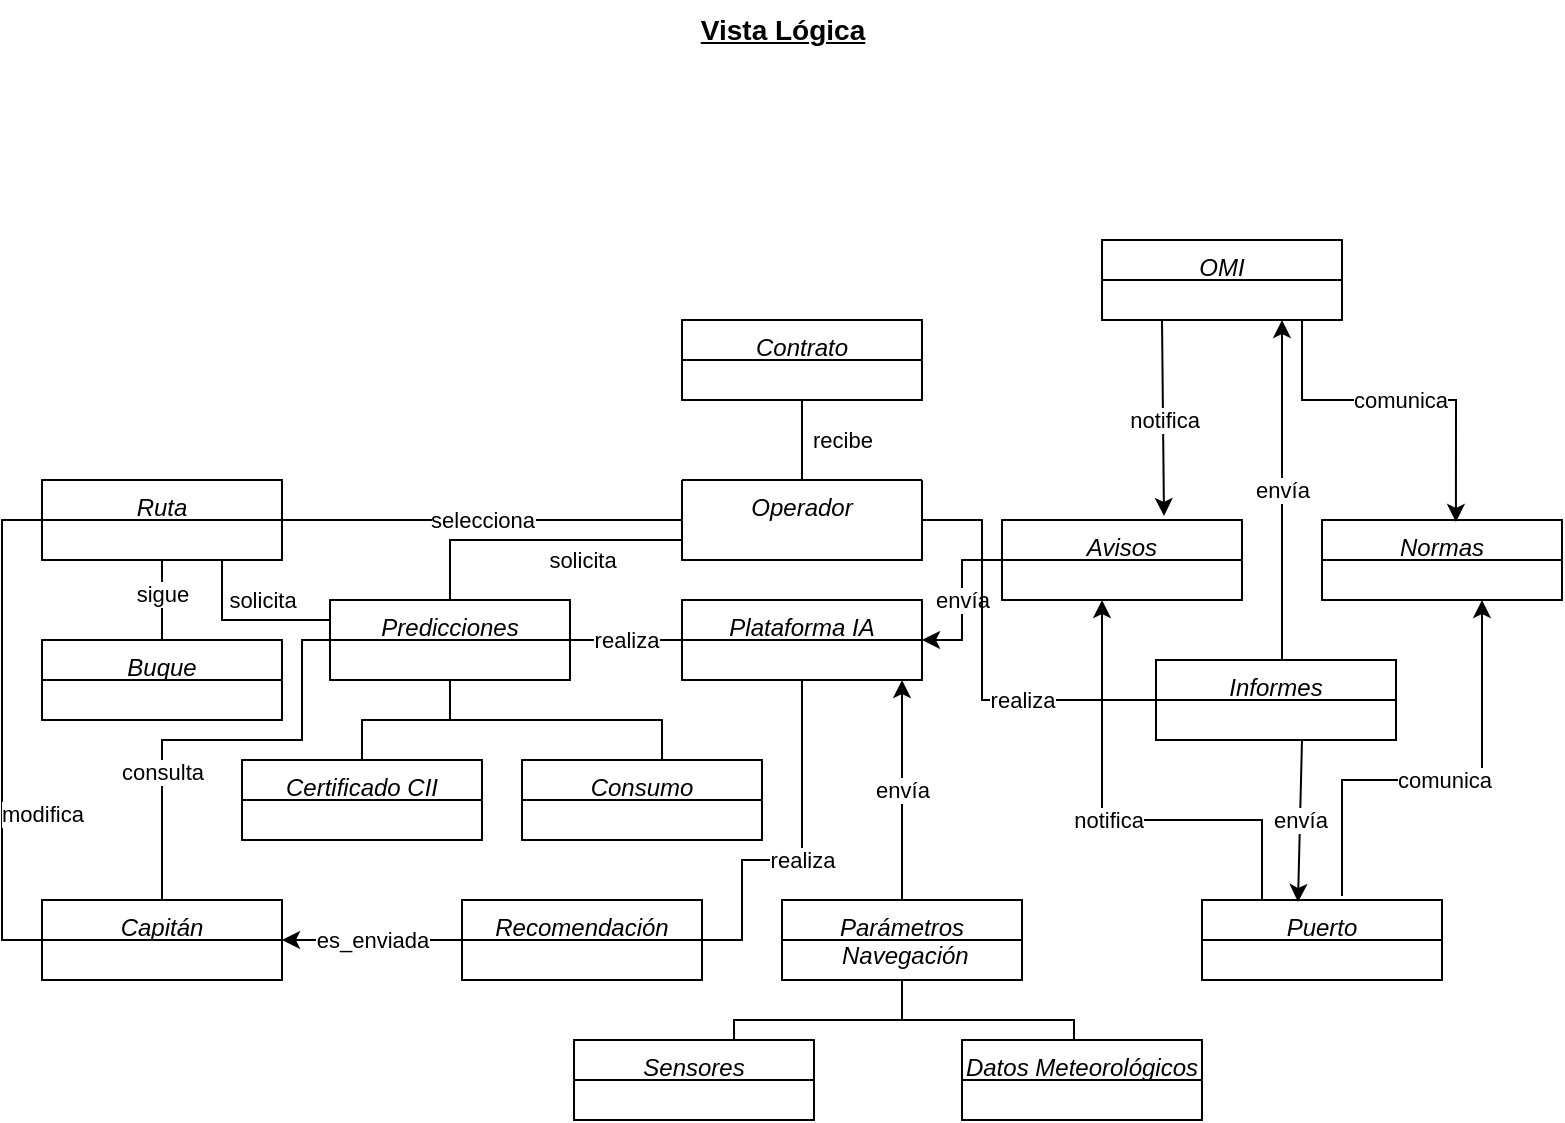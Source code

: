 <mxfile version="24.0.7" type="github">
  <diagram id="C5RBs43oDa-KdzZeNtuy" name="Page-1">
    <mxGraphModel dx="815" dy="374" grid="1" gridSize="10" guides="1" tooltips="1" connect="1" arrows="1" fold="1" page="1" pageScale="1" pageWidth="827" pageHeight="1169" math="0" shadow="0">
      <root>
        <mxCell id="WIyWlLk6GJQsqaUBKTNV-0" />
        <mxCell id="WIyWlLk6GJQsqaUBKTNV-1" parent="WIyWlLk6GJQsqaUBKTNV-0" />
        <mxCell id="k1JTzWz1iNWPsdnIn42j-59" value="&lt;font style=&quot;font-size: 14px;&quot;&gt;Vista Lógica&lt;/font&gt;" style="text;html=1;align=center;verticalAlign=middle;resizable=0;points=[];autosize=1;strokeColor=none;fillColor=none;fontStyle=5" vertex="1" parent="WIyWlLk6GJQsqaUBKTNV-1">
          <mxGeometry x="364" y="30" width="100" height="30" as="geometry" />
        </mxCell>
        <mxCell id="k1JTzWz1iNWPsdnIn42j-0" value="Contrato" style="swimlane;fontStyle=2;align=center;verticalAlign=top;childLayout=stackLayout;horizontal=1;startSize=20;horizontalStack=0;resizeParent=1;resizeLast=0;collapsible=1;marginBottom=0;rounded=0;shadow=0;strokeWidth=1;" vertex="1" parent="WIyWlLk6GJQsqaUBKTNV-1">
          <mxGeometry x="364" y="190" width="120" height="40" as="geometry">
            <mxRectangle x="230" y="140" width="160" height="26" as="alternateBounds" />
          </mxGeometry>
        </mxCell>
        <mxCell id="k1JTzWz1iNWPsdnIn42j-6" value="OMI" style="swimlane;fontStyle=2;align=center;verticalAlign=top;childLayout=stackLayout;horizontal=1;startSize=20;horizontalStack=0;resizeParent=1;resizeLast=0;collapsible=1;marginBottom=0;rounded=0;shadow=0;strokeWidth=1;" vertex="1" parent="WIyWlLk6GJQsqaUBKTNV-1">
          <mxGeometry x="574" y="150" width="120" height="40" as="geometry">
            <mxRectangle x="230" y="140" width="160" height="26" as="alternateBounds" />
          </mxGeometry>
        </mxCell>
        <mxCell id="zkfFHV4jXpPFQw0GAbJ--0" value="Capitán" style="swimlane;fontStyle=2;align=center;verticalAlign=top;childLayout=stackLayout;horizontal=1;startSize=20;horizontalStack=0;resizeParent=1;resizeLast=0;collapsible=1;marginBottom=0;rounded=0;shadow=0;strokeWidth=1;" parent="WIyWlLk6GJQsqaUBKTNV-1" vertex="1">
          <mxGeometry x="44" y="480" width="120" height="40" as="geometry">
            <mxRectangle x="230" y="140" width="160" height="26" as="alternateBounds" />
          </mxGeometry>
        </mxCell>
        <mxCell id="k1JTzWz1iNWPsdnIn42j-1" value="Buque" style="swimlane;fontStyle=2;align=center;verticalAlign=top;childLayout=stackLayout;horizontal=1;startSize=20;horizontalStack=0;resizeParent=1;resizeLast=0;collapsible=1;marginBottom=0;rounded=0;shadow=0;strokeWidth=1;" vertex="1" parent="WIyWlLk6GJQsqaUBKTNV-1">
          <mxGeometry x="44" y="350" width="120" height="40" as="geometry">
            <mxRectangle x="230" y="140" width="160" height="26" as="alternateBounds" />
          </mxGeometry>
        </mxCell>
        <mxCell id="k1JTzWz1iNWPsdnIn42j-2" value="Parámetros&#xa; Navegación" style="swimlane;fontStyle=2;align=center;verticalAlign=top;childLayout=stackLayout;horizontal=1;startSize=20;horizontalStack=0;resizeParent=1;resizeLast=0;collapsible=1;marginBottom=0;rounded=0;shadow=0;strokeWidth=1;" vertex="1" parent="WIyWlLk6GJQsqaUBKTNV-1">
          <mxGeometry x="414" y="480" width="120" height="40" as="geometry">
            <mxRectangle x="230" y="140" width="160" height="26" as="alternateBounds" />
          </mxGeometry>
        </mxCell>
        <mxCell id="k1JTzWz1iNWPsdnIn42j-3" value="Certificado CII" style="swimlane;fontStyle=2;align=center;verticalAlign=top;childLayout=stackLayout;horizontal=1;startSize=20;horizontalStack=0;resizeParent=1;resizeLast=0;collapsible=1;marginBottom=0;rounded=0;shadow=0;strokeWidth=1;" vertex="1" parent="WIyWlLk6GJQsqaUBKTNV-1">
          <mxGeometry x="144" y="410" width="120" height="40" as="geometry">
            <mxRectangle x="230" y="140" width="160" height="26" as="alternateBounds" />
          </mxGeometry>
        </mxCell>
        <mxCell id="k1JTzWz1iNWPsdnIn42j-4" value="Ruta" style="swimlane;fontStyle=2;align=center;verticalAlign=top;childLayout=stackLayout;horizontal=1;startSize=20;horizontalStack=0;resizeParent=1;resizeLast=0;collapsible=1;marginBottom=0;rounded=0;shadow=0;strokeWidth=1;" vertex="1" parent="WIyWlLk6GJQsqaUBKTNV-1">
          <mxGeometry x="44" y="270" width="120" height="40" as="geometry">
            <mxRectangle x="230" y="140" width="160" height="26" as="alternateBounds" />
          </mxGeometry>
        </mxCell>
        <mxCell id="k1JTzWz1iNWPsdnIn42j-5" value="Consumo" style="swimlane;fontStyle=2;align=center;verticalAlign=top;childLayout=stackLayout;horizontal=1;startSize=20;horizontalStack=0;resizeParent=1;resizeLast=0;collapsible=1;marginBottom=0;rounded=0;shadow=0;strokeWidth=1;" vertex="1" parent="WIyWlLk6GJQsqaUBKTNV-1">
          <mxGeometry x="284" y="410" width="120" height="40" as="geometry">
            <mxRectangle x="230" y="140" width="160" height="26" as="alternateBounds" />
          </mxGeometry>
        </mxCell>
        <mxCell id="k1JTzWz1iNWPsdnIn42j-7" value="Puerto" style="swimlane;fontStyle=2;align=center;verticalAlign=top;childLayout=stackLayout;horizontal=1;startSize=20;horizontalStack=0;resizeParent=1;resizeLast=0;collapsible=1;marginBottom=0;rounded=0;shadow=0;strokeWidth=1;" vertex="1" parent="WIyWlLk6GJQsqaUBKTNV-1">
          <mxGeometry x="624" y="480" width="120" height="40" as="geometry">
            <mxRectangle x="230" y="140" width="160" height="26" as="alternateBounds" />
          </mxGeometry>
        </mxCell>
        <mxCell id="k1JTzWz1iNWPsdnIn42j-8" value="Plataforma IA" style="swimlane;fontStyle=2;align=center;verticalAlign=top;childLayout=stackLayout;horizontal=1;startSize=20;horizontalStack=0;resizeParent=1;resizeLast=0;collapsible=1;marginBottom=0;rounded=0;shadow=0;strokeWidth=1;" vertex="1" parent="WIyWlLk6GJQsqaUBKTNV-1">
          <mxGeometry x="364" y="330" width="120" height="40" as="geometry">
            <mxRectangle x="230" y="140" width="160" height="26" as="alternateBounds" />
          </mxGeometry>
        </mxCell>
        <mxCell id="k1JTzWz1iNWPsdnIn42j-9" value="Normas" style="swimlane;fontStyle=2;align=center;verticalAlign=top;childLayout=stackLayout;horizontal=1;startSize=20;horizontalStack=0;resizeParent=1;resizeLast=0;collapsible=1;marginBottom=0;rounded=0;shadow=0;strokeWidth=1;" vertex="1" parent="WIyWlLk6GJQsqaUBKTNV-1">
          <mxGeometry x="684" y="290" width="120" height="40" as="geometry">
            <mxRectangle x="230" y="140" width="160" height="26" as="alternateBounds" />
          </mxGeometry>
        </mxCell>
        <mxCell id="k1JTzWz1iNWPsdnIn42j-10" value="Avisos" style="swimlane;fontStyle=2;align=center;verticalAlign=top;childLayout=stackLayout;horizontal=1;startSize=20;horizontalStack=0;resizeParent=1;resizeLast=0;collapsible=1;marginBottom=0;rounded=0;shadow=0;strokeWidth=1;" vertex="1" parent="WIyWlLk6GJQsqaUBKTNV-1">
          <mxGeometry x="524" y="290" width="120" height="40" as="geometry">
            <mxRectangle x="230" y="140" width="160" height="26" as="alternateBounds" />
          </mxGeometry>
        </mxCell>
        <mxCell id="k1JTzWz1iNWPsdnIn42j-12" value="Informes" style="swimlane;fontStyle=2;align=center;verticalAlign=top;childLayout=stackLayout;horizontal=1;startSize=20;horizontalStack=0;resizeParent=1;resizeLast=0;collapsible=1;marginBottom=0;rounded=0;shadow=0;strokeWidth=1;" vertex="1" parent="WIyWlLk6GJQsqaUBKTNV-1">
          <mxGeometry x="601" y="360" width="120" height="40" as="geometry">
            <mxRectangle x="230" y="140" width="160" height="26" as="alternateBounds" />
          </mxGeometry>
        </mxCell>
        <mxCell id="k1JTzWz1iNWPsdnIn42j-13" value="Operador" style="swimlane;fontStyle=2;align=center;verticalAlign=top;childLayout=stackLayout;horizontal=1;startSize=0;horizontalStack=0;resizeParent=1;resizeLast=0;collapsible=1;marginBottom=0;rounded=0;shadow=0;strokeWidth=1;" vertex="1" parent="WIyWlLk6GJQsqaUBKTNV-1">
          <mxGeometry x="364" y="270" width="120" height="40" as="geometry">
            <mxRectangle x="230" y="140" width="160" height="26" as="alternateBounds" />
          </mxGeometry>
        </mxCell>
        <mxCell id="k1JTzWz1iNWPsdnIn42j-18" value="recibe" style="endArrow=none;html=1;rounded=0;exitX=0.5;exitY=0;exitDx=0;exitDy=0;entryX=0.5;entryY=1;entryDx=0;entryDy=0;" edge="1" parent="WIyWlLk6GJQsqaUBKTNV-1" source="k1JTzWz1iNWPsdnIn42j-13" target="k1JTzWz1iNWPsdnIn42j-0">
          <mxGeometry y="-20" width="50" height="50" relative="1" as="geometry">
            <mxPoint x="404" y="400" as="sourcePoint" />
            <mxPoint x="404" y="240" as="targetPoint" />
            <Array as="points" />
            <mxPoint as="offset" />
          </mxGeometry>
        </mxCell>
        <mxCell id="k1JTzWz1iNWPsdnIn42j-19" value="selecciona" style="endArrow=none;html=1;rounded=0;exitX=0;exitY=0.5;exitDx=0;exitDy=0;entryX=1;entryY=0.5;entryDx=0;entryDy=0;" edge="1" parent="WIyWlLk6GJQsqaUBKTNV-1" source="k1JTzWz1iNWPsdnIn42j-13" target="k1JTzWz1iNWPsdnIn42j-4">
          <mxGeometry width="50" height="50" relative="1" as="geometry">
            <mxPoint x="404" y="280" as="sourcePoint" />
            <mxPoint x="404" y="240" as="targetPoint" />
            <Array as="points" />
          </mxGeometry>
        </mxCell>
        <mxCell id="k1JTzWz1iNWPsdnIn42j-20" value="" style="endArrow=none;html=1;rounded=0;entryX=0.5;entryY=1;entryDx=0;entryDy=0;" edge="1" parent="WIyWlLk6GJQsqaUBKTNV-1" source="k1JTzWz1iNWPsdnIn42j-1" target="k1JTzWz1iNWPsdnIn42j-4">
          <mxGeometry width="50" height="50" relative="1" as="geometry">
            <mxPoint x="404" y="400" as="sourcePoint" />
            <mxPoint x="454" y="350" as="targetPoint" />
          </mxGeometry>
        </mxCell>
        <mxCell id="k1JTzWz1iNWPsdnIn42j-21" value="sigue" style="edgeLabel;html=1;align=center;verticalAlign=middle;resizable=0;points=[];" vertex="1" connectable="0" parent="k1JTzWz1iNWPsdnIn42j-20">
          <mxGeometry x="0.15" relative="1" as="geometry">
            <mxPoint as="offset" />
          </mxGeometry>
        </mxCell>
        <mxCell id="k1JTzWz1iNWPsdnIn42j-24" value="" style="endArrow=none;html=1;rounded=0;entryX=0.75;entryY=1;entryDx=0;entryDy=0;exitX=0;exitY=0.25;exitDx=0;exitDy=0;" edge="1" parent="WIyWlLk6GJQsqaUBKTNV-1" source="k1JTzWz1iNWPsdnIn42j-26" target="k1JTzWz1iNWPsdnIn42j-4">
          <mxGeometry width="50" height="50" relative="1" as="geometry">
            <mxPoint x="188" y="350" as="sourcePoint" />
            <mxPoint x="134" y="320" as="targetPoint" />
            <Array as="points">
              <mxPoint x="134" y="340" />
            </Array>
          </mxGeometry>
        </mxCell>
        <mxCell id="k1JTzWz1iNWPsdnIn42j-25" value="solicita" style="edgeLabel;html=1;align=center;verticalAlign=middle;resizable=0;points=[];" vertex="1" connectable="0" parent="k1JTzWz1iNWPsdnIn42j-24">
          <mxGeometry x="0.15" relative="1" as="geometry">
            <mxPoint x="14" y="-10" as="offset" />
          </mxGeometry>
        </mxCell>
        <mxCell id="k1JTzWz1iNWPsdnIn42j-26" value="Predicciones" style="swimlane;fontStyle=2;align=center;verticalAlign=top;childLayout=stackLayout;horizontal=1;startSize=20;horizontalStack=0;resizeParent=1;resizeLast=0;collapsible=1;marginBottom=0;rounded=0;shadow=0;strokeWidth=1;" vertex="1" parent="WIyWlLk6GJQsqaUBKTNV-1">
          <mxGeometry x="188" y="330" width="120" height="40" as="geometry">
            <mxRectangle x="230" y="140" width="160" height="26" as="alternateBounds" />
          </mxGeometry>
        </mxCell>
        <mxCell id="k1JTzWz1iNWPsdnIn42j-28" value="" style="endArrow=none;html=1;rounded=0;exitX=0.5;exitY=0;exitDx=0;exitDy=0;entryX=0.5;entryY=1;entryDx=0;entryDy=0;" edge="1" parent="WIyWlLk6GJQsqaUBKTNV-1" source="k1JTzWz1iNWPsdnIn42j-3" target="k1JTzWz1iNWPsdnIn42j-26">
          <mxGeometry width="50" height="50" relative="1" as="geometry">
            <mxPoint x="404" y="400" as="sourcePoint" />
            <mxPoint x="454" y="350" as="targetPoint" />
            <Array as="points">
              <mxPoint x="204" y="390" />
              <mxPoint x="248" y="390" />
            </Array>
          </mxGeometry>
        </mxCell>
        <mxCell id="k1JTzWz1iNWPsdnIn42j-30" value="" style="endArrow=none;html=1;rounded=0;entryX=0.5;entryY=1;entryDx=0;entryDy=0;" edge="1" parent="WIyWlLk6GJQsqaUBKTNV-1" target="k1JTzWz1iNWPsdnIn42j-26">
          <mxGeometry width="50" height="50" relative="1" as="geometry">
            <mxPoint x="354" y="410" as="sourcePoint" />
            <mxPoint x="258" y="380" as="targetPoint" />
            <Array as="points">
              <mxPoint x="354" y="390" />
              <mxPoint x="248" y="390" />
            </Array>
          </mxGeometry>
        </mxCell>
        <mxCell id="k1JTzWz1iNWPsdnIn42j-34" value="realiza" style="endArrow=none;html=1;rounded=0;exitX=0;exitY=0.5;exitDx=0;exitDy=0;entryX=1;entryY=0.5;entryDx=0;entryDy=0;" edge="1" parent="WIyWlLk6GJQsqaUBKTNV-1" source="k1JTzWz1iNWPsdnIn42j-8" target="k1JTzWz1iNWPsdnIn42j-26">
          <mxGeometry width="50" height="50" relative="1" as="geometry">
            <mxPoint x="374" y="300" as="sourcePoint" />
            <mxPoint x="174" y="300" as="targetPoint" />
            <Array as="points" />
            <mxPoint as="offset" />
          </mxGeometry>
        </mxCell>
        <mxCell id="k1JTzWz1iNWPsdnIn42j-39" value="consulta" style="endArrow=none;html=1;rounded=0;entryX=0;entryY=0.5;entryDx=0;entryDy=0;" edge="1" parent="WIyWlLk6GJQsqaUBKTNV-1" source="zkfFHV4jXpPFQw0GAbJ--0" target="k1JTzWz1iNWPsdnIn42j-26">
          <mxGeometry x="-0.4" width="50" height="50" relative="1" as="geometry">
            <mxPoint x="84" y="470" as="sourcePoint" />
            <mxPoint x="174" y="350" as="targetPoint" />
            <Array as="points">
              <mxPoint x="104" y="400" />
              <mxPoint x="174" y="400" />
              <mxPoint x="174" y="350" />
            </Array>
            <mxPoint as="offset" />
          </mxGeometry>
        </mxCell>
        <mxCell id="k1JTzWz1iNWPsdnIn42j-40" value="" style="endArrow=none;html=1;rounded=0;entryX=0;entryY=0.75;entryDx=0;entryDy=0;exitX=0.5;exitY=0;exitDx=0;exitDy=0;" edge="1" parent="WIyWlLk6GJQsqaUBKTNV-1" source="k1JTzWz1iNWPsdnIn42j-26" target="k1JTzWz1iNWPsdnIn42j-13">
          <mxGeometry width="50" height="50" relative="1" as="geometry">
            <mxPoint x="198" y="350" as="sourcePoint" />
            <mxPoint x="144" y="320" as="targetPoint" />
            <Array as="points">
              <mxPoint x="248" y="300" />
            </Array>
          </mxGeometry>
        </mxCell>
        <mxCell id="k1JTzWz1iNWPsdnIn42j-41" value="solicita" style="edgeLabel;html=1;align=center;verticalAlign=middle;resizable=0;points=[];" vertex="1" connectable="0" parent="k1JTzWz1iNWPsdnIn42j-40">
          <mxGeometry x="0.15" relative="1" as="geometry">
            <mxPoint x="12" y="10" as="offset" />
          </mxGeometry>
        </mxCell>
        <mxCell id="k1JTzWz1iNWPsdnIn42j-42" value="Recomendación" style="swimlane;fontStyle=2;align=center;verticalAlign=top;childLayout=stackLayout;horizontal=1;startSize=20;horizontalStack=0;resizeParent=1;resizeLast=0;collapsible=1;marginBottom=0;rounded=0;shadow=0;strokeWidth=1;" vertex="1" parent="WIyWlLk6GJQsqaUBKTNV-1">
          <mxGeometry x="254" y="480" width="120" height="40" as="geometry">
            <mxRectangle x="230" y="140" width="160" height="26" as="alternateBounds" />
          </mxGeometry>
        </mxCell>
        <mxCell id="k1JTzWz1iNWPsdnIn42j-44" value="es_enviada" style="endArrow=classic;html=1;rounded=0;entryX=1;entryY=0.5;entryDx=0;entryDy=0;exitX=0;exitY=0.5;exitDx=0;exitDy=0;" edge="1" parent="WIyWlLk6GJQsqaUBKTNV-1" source="k1JTzWz1iNWPsdnIn42j-42" target="zkfFHV4jXpPFQw0GAbJ--0">
          <mxGeometry width="50" height="50" relative="1" as="geometry">
            <mxPoint x="404" y="380" as="sourcePoint" />
            <mxPoint x="454" y="330" as="targetPoint" />
            <Array as="points" />
          </mxGeometry>
        </mxCell>
        <mxCell id="k1JTzWz1iNWPsdnIn42j-45" value="realiza" style="endArrow=none;html=1;rounded=0;exitX=0.5;exitY=1;exitDx=0;exitDy=0;entryX=1;entryY=0.5;entryDx=0;entryDy=0;" edge="1" parent="WIyWlLk6GJQsqaUBKTNV-1" source="k1JTzWz1iNWPsdnIn42j-8" target="k1JTzWz1iNWPsdnIn42j-42">
          <mxGeometry width="50" height="50" relative="1" as="geometry">
            <mxPoint x="374" y="360" as="sourcePoint" />
            <mxPoint x="318" y="360" as="targetPoint" />
            <Array as="points">
              <mxPoint x="424" y="410" />
              <mxPoint x="424" y="460" />
              <mxPoint x="394" y="460" />
              <mxPoint x="394" y="500" />
            </Array>
            <mxPoint as="offset" />
          </mxGeometry>
        </mxCell>
        <mxCell id="k1JTzWz1iNWPsdnIn42j-47" value="envía" style="endArrow=classic;html=1;rounded=0;exitX=0.5;exitY=0;exitDx=0;exitDy=0;" edge="1" parent="WIyWlLk6GJQsqaUBKTNV-1" source="k1JTzWz1iNWPsdnIn42j-2">
          <mxGeometry width="50" height="50" relative="1" as="geometry">
            <mxPoint x="404" y="380" as="sourcePoint" />
            <mxPoint x="474" y="370" as="targetPoint" />
          </mxGeometry>
        </mxCell>
        <mxCell id="k1JTzWz1iNWPsdnIn42j-48" value="modifica" style="endArrow=none;html=1;rounded=0;exitX=0;exitY=0.5;exitDx=0;exitDy=0;entryX=0;entryY=0.5;entryDx=0;entryDy=0;" edge="1" parent="WIyWlLk6GJQsqaUBKTNV-1" source="zkfFHV4jXpPFQw0GAbJ--0" target="k1JTzWz1iNWPsdnIn42j-4">
          <mxGeometry x="-0.333" y="-20" width="50" height="50" relative="1" as="geometry">
            <mxPoint x="34" y="500" as="sourcePoint" />
            <mxPoint x="34" y="290" as="targetPoint" />
            <Array as="points">
              <mxPoint x="24" y="500" />
              <mxPoint x="24" y="440" />
              <mxPoint x="24" y="400" />
              <mxPoint x="24" y="290" />
            </Array>
            <mxPoint as="offset" />
          </mxGeometry>
        </mxCell>
        <mxCell id="k1JTzWz1iNWPsdnIn42j-50" value="envía" style="endArrow=classic;html=1;rounded=0;exitX=0;exitY=0.5;exitDx=0;exitDy=0;entryX=1;entryY=0.5;entryDx=0;entryDy=0;" edge="1" parent="WIyWlLk6GJQsqaUBKTNV-1" source="k1JTzWz1iNWPsdnIn42j-10" target="k1JTzWz1iNWPsdnIn42j-8">
          <mxGeometry width="50" height="50" relative="1" as="geometry">
            <mxPoint x="484" y="490" as="sourcePoint" />
            <mxPoint x="484" y="380" as="targetPoint" />
            <Array as="points">
              <mxPoint x="504" y="310" />
              <mxPoint x="504" y="350" />
            </Array>
          </mxGeometry>
        </mxCell>
        <mxCell id="k1JTzWz1iNWPsdnIn42j-51" value="comunica" style="endArrow=classic;html=1;rounded=0;entryX=0.558;entryY=0.025;entryDx=0;entryDy=0;entryPerimeter=0;" edge="1" parent="WIyWlLk6GJQsqaUBKTNV-1" target="k1JTzWz1iNWPsdnIn42j-9">
          <mxGeometry width="50" height="50" relative="1" as="geometry">
            <mxPoint x="674" y="190" as="sourcePoint" />
            <mxPoint x="494" y="360" as="targetPoint" />
            <Array as="points">
              <mxPoint x="674" y="230" />
              <mxPoint x="751" y="230" />
            </Array>
          </mxGeometry>
        </mxCell>
        <mxCell id="k1JTzWz1iNWPsdnIn42j-52" value="notifica" style="endArrow=classic;html=1;rounded=0;entryX=0.675;entryY=-0.05;entryDx=0;entryDy=0;exitX=0.25;exitY=1;exitDx=0;exitDy=0;entryPerimeter=0;" edge="1" parent="WIyWlLk6GJQsqaUBKTNV-1" source="k1JTzWz1iNWPsdnIn42j-6" target="k1JTzWz1iNWPsdnIn42j-10">
          <mxGeometry x="0.021" width="50" height="50" relative="1" as="geometry">
            <mxPoint x="584" y="190" as="sourcePoint" />
            <mxPoint x="761" y="301" as="targetPoint" />
            <mxPoint as="offset" />
          </mxGeometry>
        </mxCell>
        <mxCell id="k1JTzWz1iNWPsdnIn42j-53" value="comunica" style="endArrow=classic;html=1;rounded=0;" edge="1" parent="WIyWlLk6GJQsqaUBKTNV-1">
          <mxGeometry width="50" height="50" relative="1" as="geometry">
            <mxPoint x="694" y="478" as="sourcePoint" />
            <mxPoint x="764" y="330" as="targetPoint" />
            <Array as="points">
              <mxPoint x="694" y="420" />
              <mxPoint x="764" y="420" />
            </Array>
          </mxGeometry>
        </mxCell>
        <mxCell id="k1JTzWz1iNWPsdnIn42j-54" value="notifica" style="endArrow=classic;html=1;rounded=0;exitX=0.25;exitY=0;exitDx=0;exitDy=0;" edge="1" parent="WIyWlLk6GJQsqaUBKTNV-1" source="k1JTzWz1iNWPsdnIn42j-7">
          <mxGeometry x="0.021" width="50" height="50" relative="1" as="geometry">
            <mxPoint x="614" y="200" as="sourcePoint" />
            <mxPoint x="574" y="330" as="targetPoint" />
            <Array as="points">
              <mxPoint x="654" y="440" />
              <mxPoint x="574" y="440" />
            </Array>
            <mxPoint as="offset" />
          </mxGeometry>
        </mxCell>
        <mxCell id="k1JTzWz1iNWPsdnIn42j-56" value="realiza" style="endArrow=none;html=1;rounded=0;exitX=0;exitY=0.5;exitDx=0;exitDy=0;entryX=1;entryY=0.5;entryDx=0;entryDy=0;" edge="1" parent="WIyWlLk6GJQsqaUBKTNV-1" source="k1JTzWz1iNWPsdnIn42j-12" target="k1JTzWz1iNWPsdnIn42j-13">
          <mxGeometry x="-0.353" width="50" height="50" relative="1" as="geometry">
            <mxPoint x="374" y="360" as="sourcePoint" />
            <mxPoint x="318" y="360" as="targetPoint" />
            <Array as="points">
              <mxPoint x="514" y="380" />
              <mxPoint x="514" y="290" />
            </Array>
            <mxPoint as="offset" />
          </mxGeometry>
        </mxCell>
        <mxCell id="k1JTzWz1iNWPsdnIn42j-57" value="envía" style="endArrow=classic;html=1;rounded=0;entryX=0.75;entryY=1;entryDx=0;entryDy=0;" edge="1" parent="WIyWlLk6GJQsqaUBKTNV-1" target="k1JTzWz1iNWPsdnIn42j-6">
          <mxGeometry width="50" height="50" relative="1" as="geometry">
            <mxPoint x="664" y="360" as="sourcePoint" />
            <mxPoint x="484" y="380" as="targetPoint" />
          </mxGeometry>
        </mxCell>
        <mxCell id="k1JTzWz1iNWPsdnIn42j-58" value="envía" style="endArrow=classic;html=1;rounded=0;entryX=0.4;entryY=0.025;entryDx=0;entryDy=0;entryPerimeter=0;" edge="1" parent="WIyWlLk6GJQsqaUBKTNV-1" target="k1JTzWz1iNWPsdnIn42j-7">
          <mxGeometry width="50" height="50" relative="1" as="geometry">
            <mxPoint x="674" y="400" as="sourcePoint" />
            <mxPoint x="674" y="200" as="targetPoint" />
          </mxGeometry>
        </mxCell>
        <mxCell id="k1JTzWz1iNWPsdnIn42j-102" value="Sensores" style="swimlane;fontStyle=2;align=center;verticalAlign=top;childLayout=stackLayout;horizontal=1;startSize=20;horizontalStack=0;resizeParent=1;resizeLast=0;collapsible=1;marginBottom=0;rounded=0;shadow=0;strokeWidth=1;" vertex="1" parent="WIyWlLk6GJQsqaUBKTNV-1">
          <mxGeometry x="310" y="550" width="120" height="40" as="geometry">
            <mxRectangle x="230" y="140" width="160" height="26" as="alternateBounds" />
          </mxGeometry>
        </mxCell>
        <mxCell id="k1JTzWz1iNWPsdnIn42j-103" value="Datos Meteorológicos" style="swimlane;fontStyle=2;align=center;verticalAlign=top;childLayout=stackLayout;horizontal=1;startSize=20;horizontalStack=0;resizeParent=1;resizeLast=0;collapsible=1;marginBottom=0;rounded=0;shadow=0;strokeWidth=1;" vertex="1" parent="WIyWlLk6GJQsqaUBKTNV-1">
          <mxGeometry x="504" y="550" width="120" height="40" as="geometry">
            <mxRectangle x="230" y="140" width="160" height="26" as="alternateBounds" />
          </mxGeometry>
        </mxCell>
        <mxCell id="k1JTzWz1iNWPsdnIn42j-110" value="" style="endArrow=none;html=1;rounded=0;entryX=0.5;entryY=1;entryDx=0;entryDy=0;" edge="1" parent="WIyWlLk6GJQsqaUBKTNV-1" target="k1JTzWz1iNWPsdnIn42j-2">
          <mxGeometry width="50" height="50" relative="1" as="geometry">
            <mxPoint x="390" y="550" as="sourcePoint" />
            <mxPoint x="420" y="500" as="targetPoint" />
            <Array as="points">
              <mxPoint x="390" y="540" />
              <mxPoint x="474" y="540" />
            </Array>
          </mxGeometry>
        </mxCell>
        <mxCell id="k1JTzWz1iNWPsdnIn42j-113" value="" style="endArrow=none;html=1;rounded=0;entryX=0.5;entryY=1;entryDx=0;entryDy=0;" edge="1" parent="WIyWlLk6GJQsqaUBKTNV-1" target="k1JTzWz1iNWPsdnIn42j-2">
          <mxGeometry width="50" height="50" relative="1" as="geometry">
            <mxPoint x="560" y="550" as="sourcePoint" />
            <mxPoint x="484" y="530" as="targetPoint" />
            <Array as="points">
              <mxPoint x="560" y="540" />
              <mxPoint x="474" y="540" />
            </Array>
          </mxGeometry>
        </mxCell>
      </root>
    </mxGraphModel>
  </diagram>
</mxfile>
